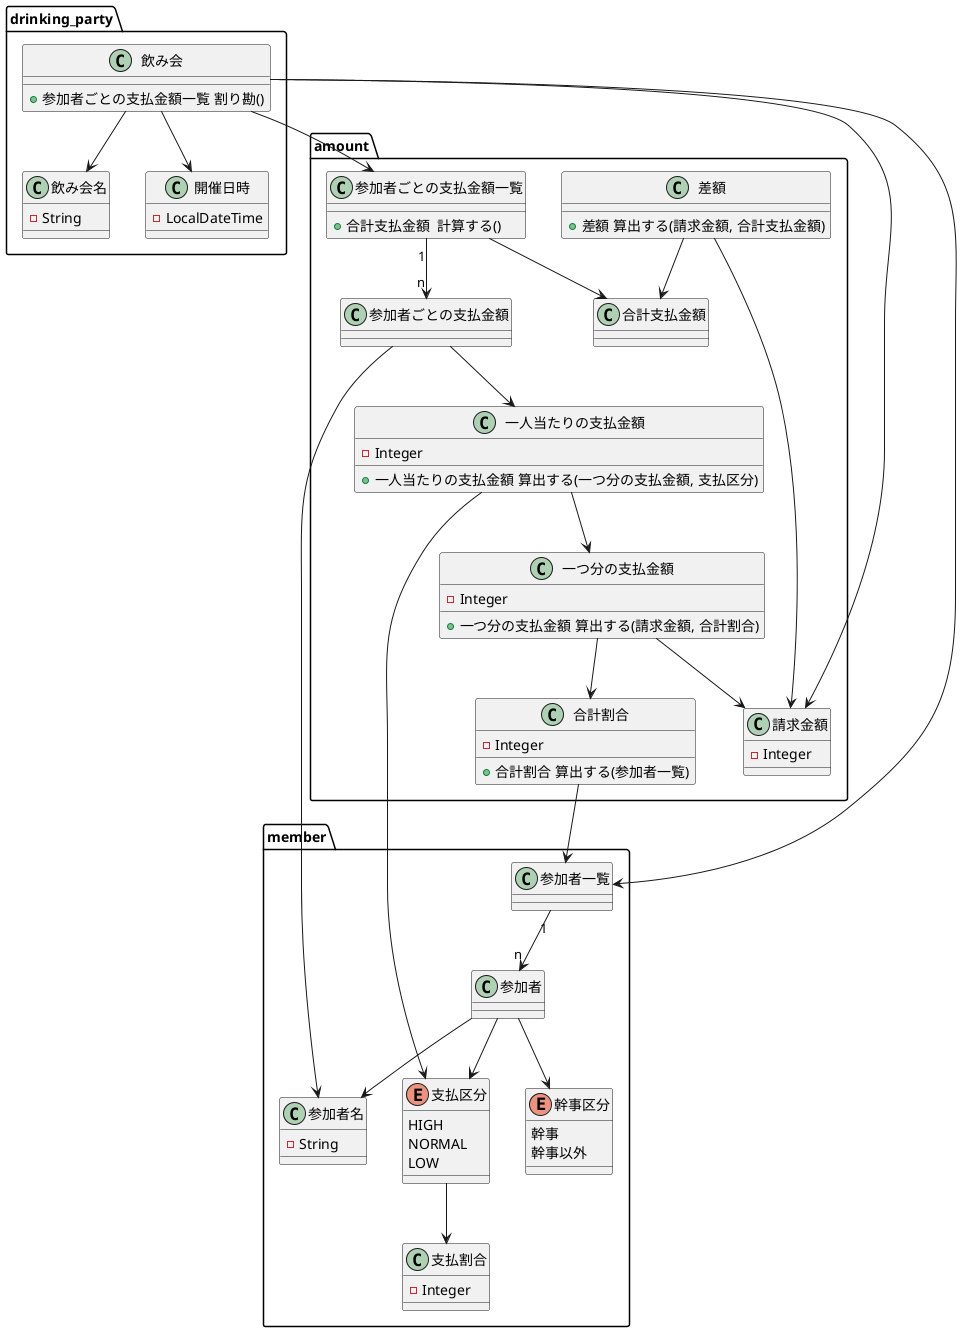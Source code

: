 @startuml

package drinking_party {
    class 飲み会 {
        + 参加者ごとの支払金額一覧 割り勘()
    }
    class 飲み会名 {
        - String
    }
    class 開催日時 {
        - LocalDateTime
    }

    飲み会 --> 飲み会名
    飲み会 --> 開催日時
}

package member {
    class 参加者名 {
        - String
    }
    enum 幹事区分 {
        幹事
        幹事以外
    }
    enum 支払区分 {
        HIGH
        NORMAL
        LOW
    }
    class 支払割合 {
        - Integer
    }

    参加者一覧 "1" --> "n" 参加者
    参加者 --> 参加者名
    参加者 --> 幹事区分
    参加者 --> 支払区分
    支払区分 --> 支払割合
}

package amount {
    class 請求金額 {
        - Integer
    }
    class 一つ分の支払金額 {
        - Integer
        + 一つ分の支払金額 算出する(請求金額, 合計割合)
    }
    class 一人当たりの支払金額 {
        - Integer
        + 一人当たりの支払金額 算出する(一つ分の支払金額, 支払区分)
    }
    class 合計割合 {
        - Integer
        + 合計割合 算出する(参加者一覧)
    }
    class 参加者ごとの支払金額 {
    }
    class 参加者ごとの支払金額一覧 {
        + 合計支払金額  計算する()
    }
    class 合計支払金額 {
    }
    class 差額 {
        + 差額 算出する(請求金額, 合計支払金額)
    }

    一つ分の支払金額 --> 請求金額
    参加者ごとの支払金額 --> 一人当たりの支払金額
    参加者ごとの支払金額一覧 "1" --> "n" 参加者ごとの支払金額
    参加者ごとの支払金額一覧 --> 合計支払金額
    差額 --> 請求金額
    差額 --> 合計支払金額
}

飲み会 --> 参加者一覧
飲み会 --> 請求金額
飲み会 --> 参加者ごとの支払金額一覧

一つ分の支払金額 --> 合計割合
合計割合 --> 参加者一覧

一人当たりの支払金額 --> 一つ分の支払金額
一人当たりの支払金額 --> 支払区分

参加者ごとの支払金額 --> 参加者名

@enduml